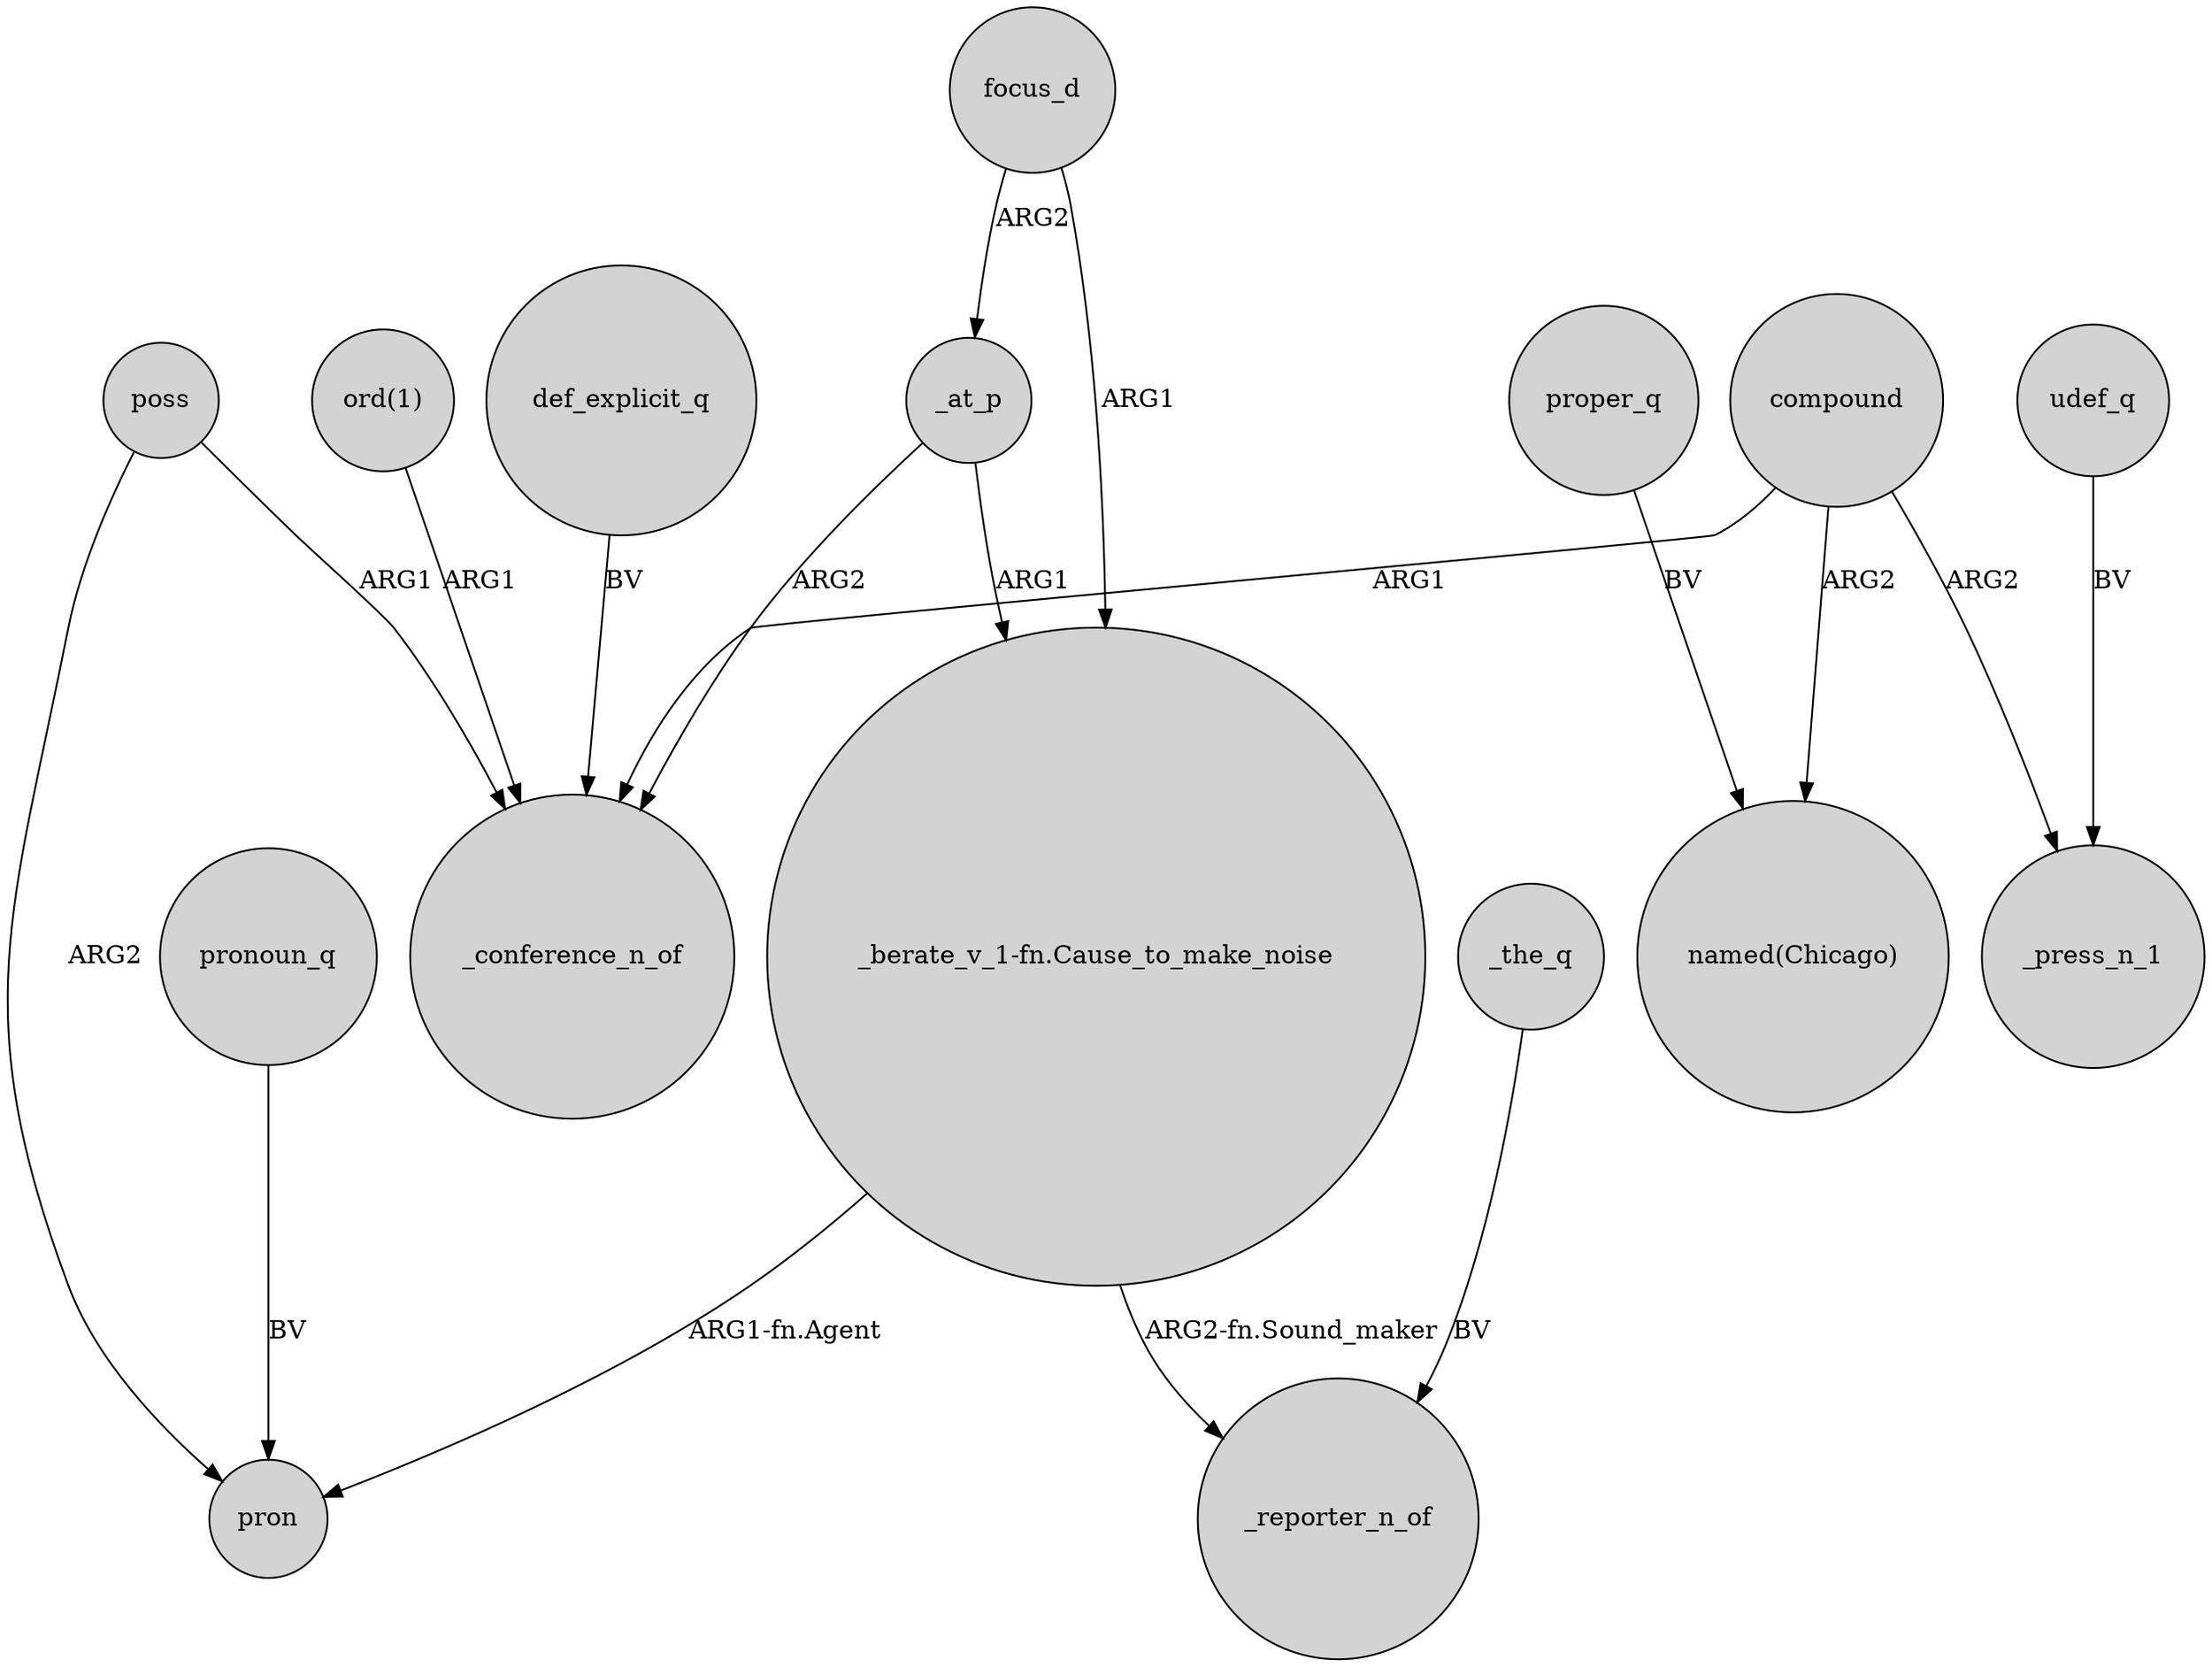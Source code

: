 digraph {
	node [shape=circle style=filled]
	poss -> _conference_n_of [label=ARG1]
	focus_d -> "_berate_v_1-fn.Cause_to_make_noise" [label=ARG1]
	_at_p -> "_berate_v_1-fn.Cause_to_make_noise" [label=ARG1]
	proper_q -> "named(Chicago)" [label=BV]
	"_berate_v_1-fn.Cause_to_make_noise" -> pron [label="ARG1-fn.Agent"]
	compound -> _press_n_1 [label=ARG2]
	focus_d -> _at_p [label=ARG2]
	compound -> "named(Chicago)" [label=ARG2]
	def_explicit_q -> _conference_n_of [label=BV]
	"ord(1)" -> _conference_n_of [label=ARG1]
	udef_q -> _press_n_1 [label=BV]
	pronoun_q -> pron [label=BV]
	_at_p -> _conference_n_of [label=ARG2]
	_the_q -> _reporter_n_of [label=BV]
	poss -> pron [label=ARG2]
	"_berate_v_1-fn.Cause_to_make_noise" -> _reporter_n_of [label="ARG2-fn.Sound_maker"]
	compound -> _conference_n_of [label=ARG1]
}
